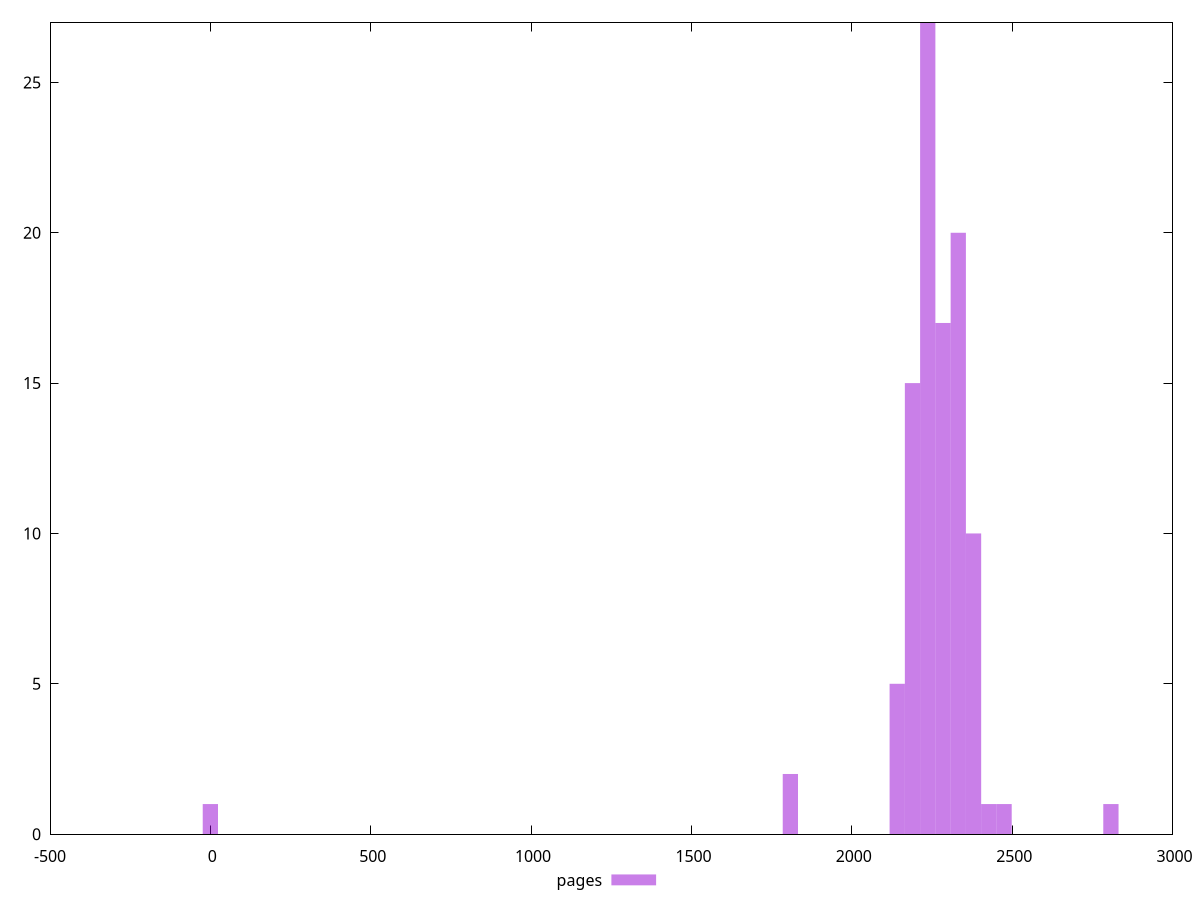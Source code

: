 $_pages <<EOF
2807.962754253701 1
2236.851685591931 27
2189.2590965367835 15
2284.4442746470786 17
2379.6294527573737 10
1808.5183840956038 2
2332.036863702226 20
0 1
2141.666507481636 5
2427.222041812521 1
2474.8146308676687 1
EOF
set key outside below
set terminal pngcairo
set output "report_00005_2020-11-02T22-26-11.212Z/mainthread-work-breakdown/pages//raw_hist.png"
set yrange [0:27]
set boxwidth 47.59258905514747
set style fill transparent solid 0.5 noborder
plot $_pages title "pages" with boxes ,